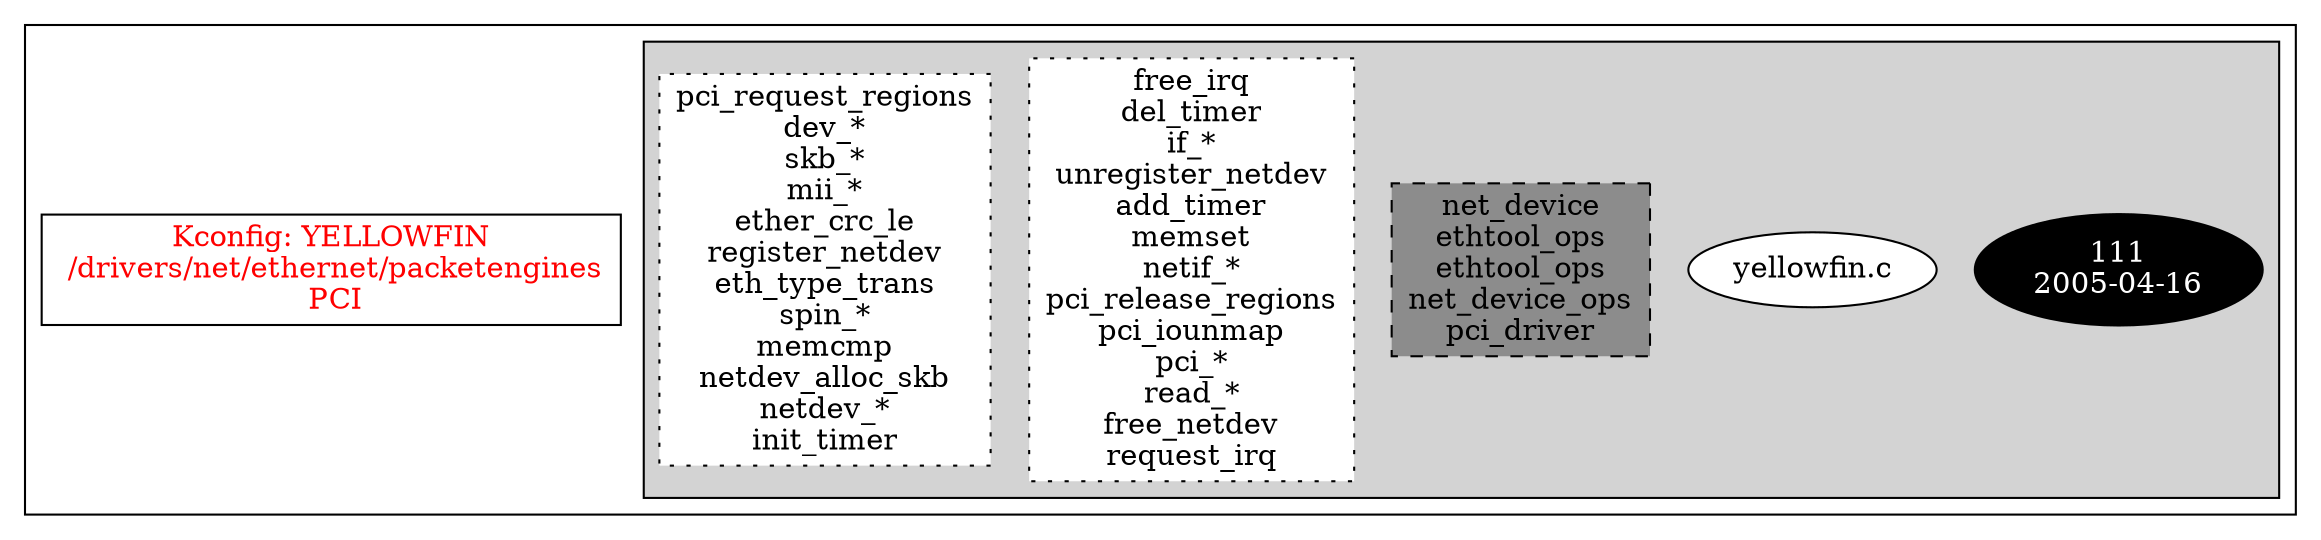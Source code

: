 digraph Driver {
	ranksep=2;
	splines=ortho;
	//Symbol: YELLOWFIN
	subgraph "cluster_YELLOWFIN"{
		subgraph "cluster_yellowfin.c" {
			style=filled
			"commit_yellowfin.c" [style=filled, fillcolor=black, fontcolor=white, label="111\n2005-04-16"];
			"yellowfin.c" [style=filled, fillcolor=white, fontcolor=black, label="yellowfin.c\n"];
			"structs-yellowfin.c" [style="filled,dashed" shape=box, fillcolor=grey55, fontcolor=black, label="net_device\nethtool_ops\nethtool_ops\nnet_device_ops\npci_driver\n"];
			"funccall2-yellowfin.c" [style="filled,dotted" shape=box, fillcolor=white, fontcolor=black, label="free_irq\ndel_timer\nif_*\nunregister_netdev\nadd_timer\nmemset\nnetif_*\npci_release_regions\npci_iounmap\npci_*\nread_*\nfree_netdev\nrequest_irq\n"];
			"funccall1-yellowfin.c" [style="filled,dotted" shape=box, fillcolor=white, fontcolor=black, label="pci_request_regions\ndev_*\nskb_*\nmii_*\nether_crc_le\nregister_netdev\neth_type_trans\nspin_*\nmemcmp\nnetdev_alloc_skb\nnetdev_*\ninit_timer\n"];
		}
		"K:YELLOWFIN" [label="Kconfig: YELLOWFIN\n /drivers/net/ethernet/packetengines\n  PCI ", shape=box, fontcolor=red];
	}
}
